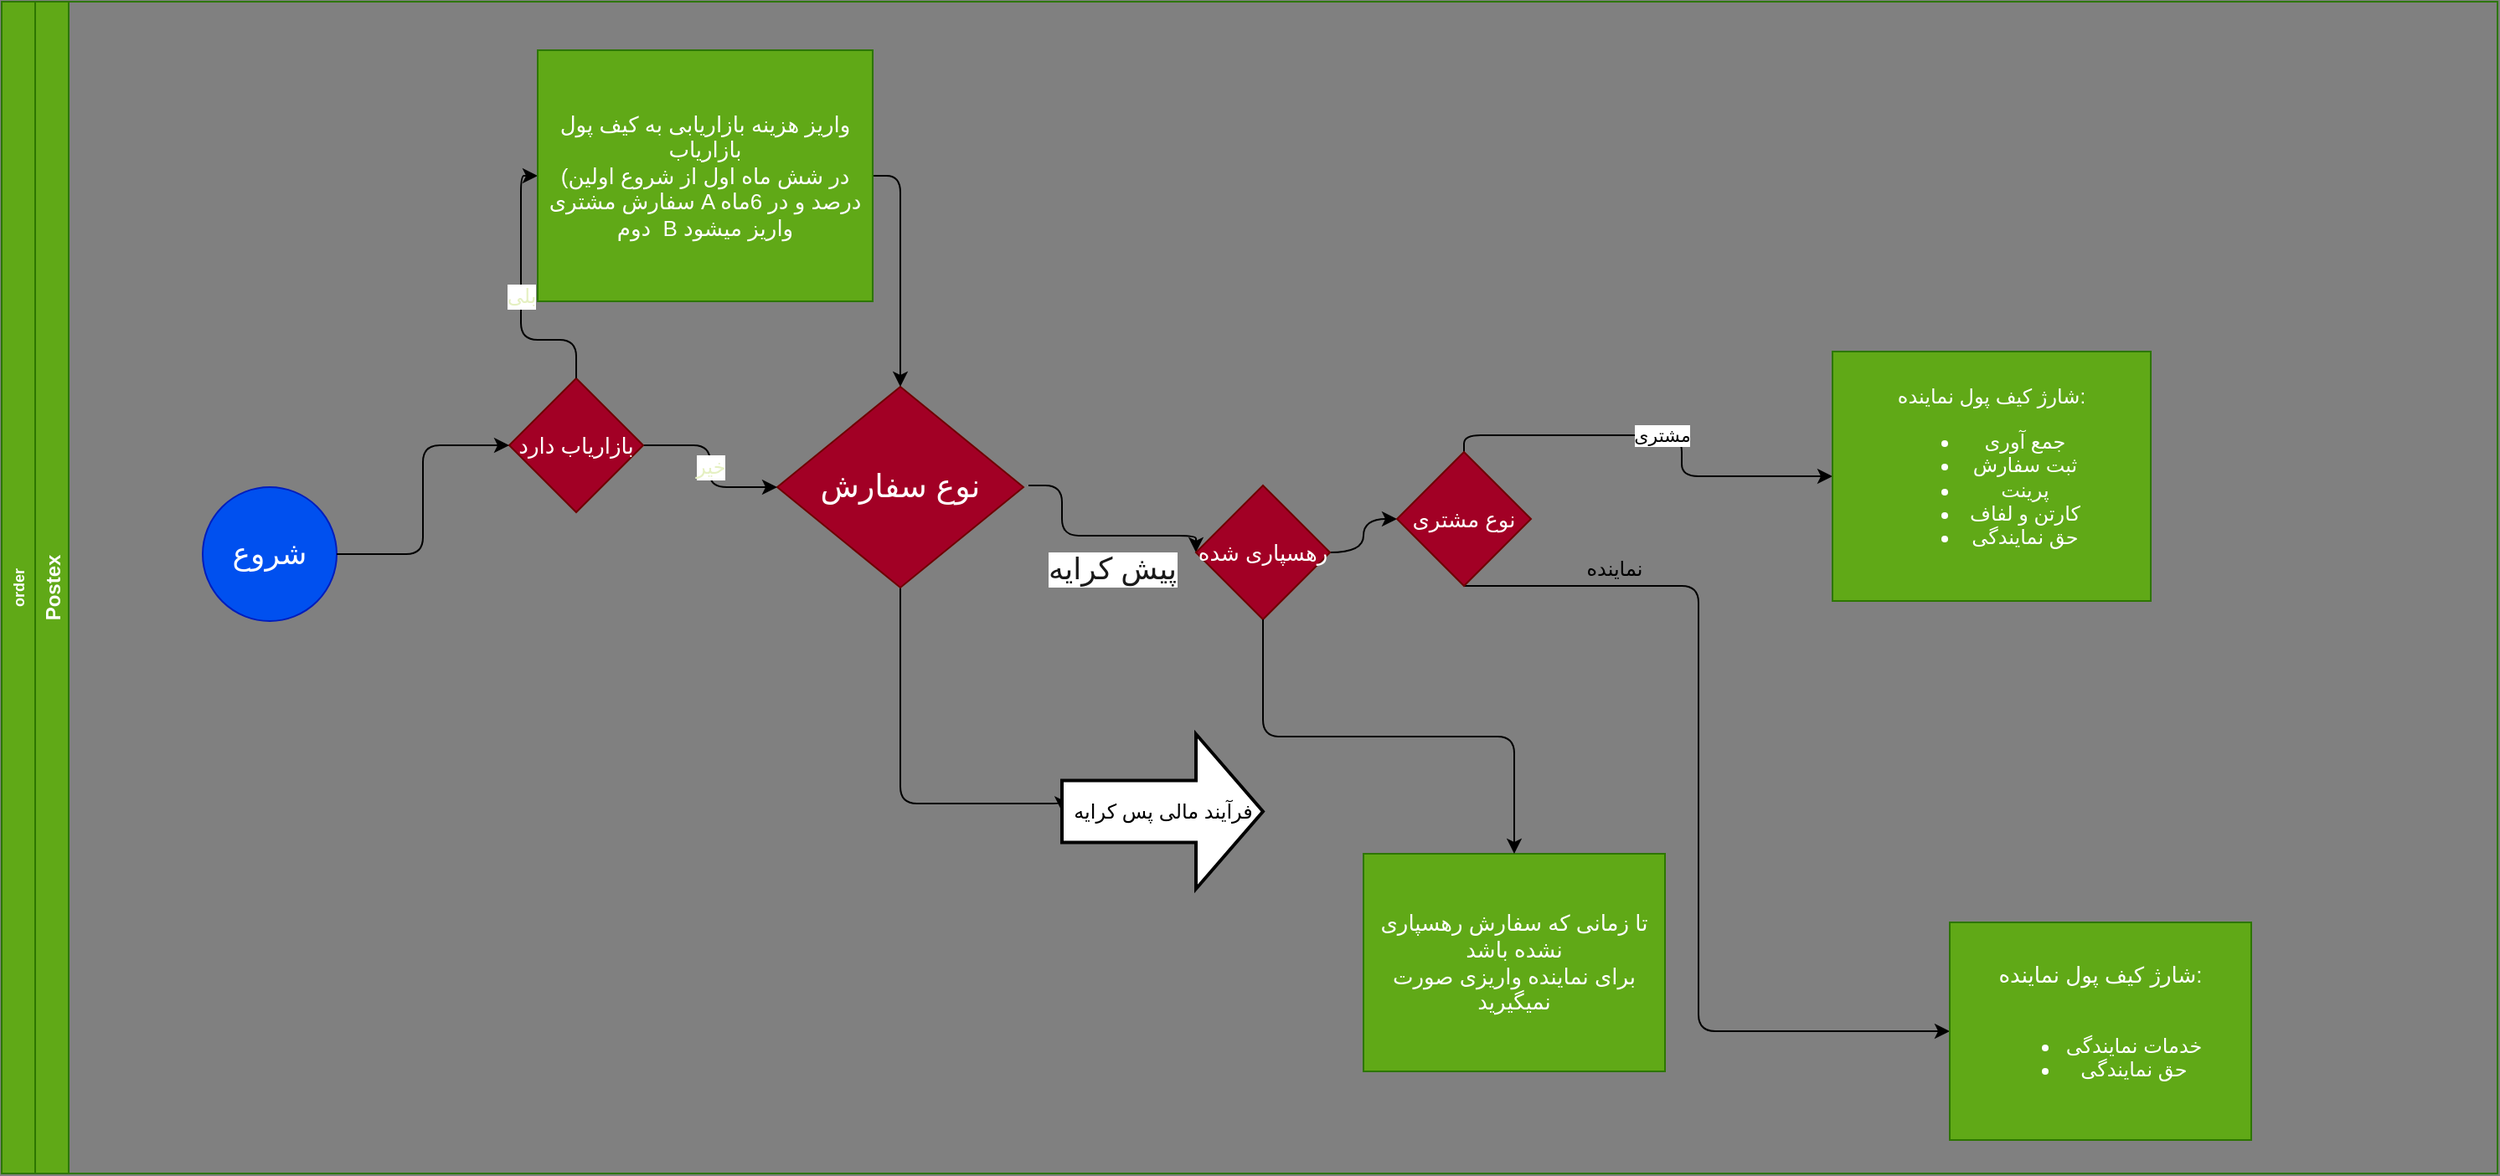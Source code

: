 <mxfile>
    <diagram id="inNcArHntUs9PveNn5Oe" name="Page-1">
        <mxGraphModel dx="756" dy="567" grid="0" gridSize="10" guides="1" tooltips="1" connect="1" arrows="1" fold="1" page="1" pageScale="1" pageWidth="2336" pageHeight="1654" background="#808080" math="0" shadow="0">
            <root>
                <mxCell id="0"/>
                <mxCell id="1" parent="0"/>
                <mxCell id="26" value="order" style="swimlane;childLayout=stackLayout;resizeParent=1;resizeParentMax=0;horizontal=0;startSize=20;horizontalStack=0;fillColor=#60a917;strokeColor=#2D7600;fontColor=#ffffff;fontSize=9;" parent="1" vertex="1">
                    <mxGeometry x="110" y="91" width="1490" height="700" as="geometry"/>
                </mxCell>
                <mxCell id="44" value="Postex" style="swimlane;startSize=20;horizontal=0;fillColor=#60a917;strokeColor=#2D7600;fontColor=#ffffff;" parent="26" vertex="1">
                    <mxGeometry x="20" width="1470" height="700" as="geometry"/>
                </mxCell>
                <mxCell id="46" value="&lt;font style=&quot;font-size: 18px&quot;&gt;شروع&lt;/font&gt;" style="ellipse;whiteSpace=wrap;html=1;aspect=fixed;fontSize=13;fillColor=#0050ef;strokeColor=#001DBC;fontColor=#ffffff;" parent="44" vertex="1">
                    <mxGeometry x="100" y="290" width="80" height="80" as="geometry"/>
                </mxCell>
                <mxCell id="155" style="edgeStyle=elbowEdgeStyle;elbow=vertical;html=1;exitX=0.5;exitY=1;exitDx=0;exitDy=0;entryX=0;entryY=0.5;entryDx=0;entryDy=0;entryPerimeter=0;" parent="44" source="71" target="127" edge="1">
                    <mxGeometry relative="1" as="geometry">
                        <mxPoint x="663" y="484" as="targetPoint"/>
                        <Array as="points">
                            <mxPoint x="543" y="479"/>
                        </Array>
                    </mxGeometry>
                </mxCell>
                <mxCell id="71" value="&lt;font style=&quot;font-size: 19px&quot;&gt;نوع سفارش&lt;/font&gt;" style="rhombus;whiteSpace=wrap;html=1;fontSize=13;fontColor=#ffffff;strokeColor=#6F0000;fillColor=#a20025;" parent="44" vertex="1">
                    <mxGeometry x="443" y="230" width="147" height="120" as="geometry"/>
                </mxCell>
                <mxCell id="137" value="&lt;span style=&quot;font-size: 18px&quot;&gt;پیش کرایه&lt;/span&gt;" style="edgeStyle=orthogonalEdgeStyle;html=1;entryX=0;entryY=0.5;entryDx=0;entryDy=0;fontSize=12;align=left;fontColor=#1A1A1A;" parent="44" target="136" edge="1">
                    <mxGeometry x="-0.286" y="-22" relative="1" as="geometry">
                        <mxPoint x="593" y="289" as="sourcePoint"/>
                        <Array as="points">
                            <mxPoint x="613" y="289"/>
                            <mxPoint x="613" y="319"/>
                            <mxPoint x="693" y="319"/>
                        </Array>
                        <mxPoint x="-10" y="-2" as="offset"/>
                    </mxGeometry>
                </mxCell>
                <mxCell id="127" value="فرآیند مالی پس کرایه" style="verticalLabelPosition=middle;verticalAlign=middle;html=1;strokeWidth=2;shape=mxgraph.arrows2.arrow;dy=0.6;dx=40;notch=0;fontSize=12;horizontal=1;labelPosition=center;align=center;" parent="44" vertex="1">
                    <mxGeometry x="613" y="437.5" width="120" height="92.5" as="geometry"/>
                </mxCell>
                <mxCell id="147" style="edgeStyle=orthogonalEdgeStyle;html=1;exitX=1;exitY=0.5;exitDx=0;exitDy=0;curved=1;" parent="44" source="136" target="139" edge="1">
                    <mxGeometry relative="1" as="geometry"/>
                </mxCell>
                <mxCell id="136" value="رهسپاری شده" style="rhombus;whiteSpace=wrap;html=1;fontSize=13;fontColor=#ffffff;strokeColor=#6F0000;fillColor=#a20025;" parent="44" vertex="1">
                    <mxGeometry x="693" y="289" width="80" height="80" as="geometry"/>
                </mxCell>
                <mxCell id="156" style="edgeStyle=orthogonalEdgeStyle;html=1;exitX=0.5;exitY=1;exitDx=0;exitDy=0;entryX=0;entryY=0.5;entryDx=0;entryDy=0;" parent="44" source="139" target="152" edge="1">
                    <mxGeometry relative="1" as="geometry">
                        <Array as="points">
                            <mxPoint x="993" y="349"/>
                            <mxPoint x="993" y="615"/>
                        </Array>
                    </mxGeometry>
                </mxCell>
                <mxCell id="157" value="&lt;div&gt;مشتری&lt;/div&gt;" style="edgeStyle=orthogonalEdgeStyle;html=1;exitX=0.5;exitY=0;exitDx=0;exitDy=0;entryX=0;entryY=0.5;entryDx=0;entryDy=0;" parent="44" source="139" target="148" edge="1">
                    <mxGeometry relative="1" as="geometry"/>
                </mxCell>
                <mxCell id="139" value="نوع مشتری" style="rhombus;whiteSpace=wrap;html=1;fontSize=13;fontColor=#ffffff;strokeColor=#6F0000;fillColor=#a20025;" parent="44" vertex="1">
                    <mxGeometry x="813" y="269" width="80" height="80" as="geometry"/>
                </mxCell>
                <mxCell id="146" value="خیر" style="edgeStyle=orthogonalEdgeStyle;html=1;exitX=1;exitY=0.5;exitDx=0;exitDy=0;entryX=0;entryY=0.5;entryDx=0;entryDy=0;fontSize=12;fontColor=#E5F0C2;" parent="44" source="143" target="71" edge="1">
                    <mxGeometry relative="1" as="geometry"/>
                </mxCell>
                <mxCell id="143" value="بازاریاب دارد" style="rhombus;whiteSpace=wrap;html=1;fontSize=13;fontColor=#ffffff;strokeColor=#6F0000;fillColor=#a20025;" parent="44" vertex="1">
                    <mxGeometry x="283" y="225" width="80" height="80" as="geometry"/>
                </mxCell>
                <mxCell id="132" style="edgeStyle=orthogonalEdgeStyle;html=1;exitX=1;exitY=0.5;exitDx=0;exitDy=0;entryX=0;entryY=0.5;entryDx=0;entryDy=0;fontSize=18;fontColor=#E5F0C2;" parent="44" source="46" target="143" edge="1">
                    <mxGeometry relative="1" as="geometry"/>
                </mxCell>
                <mxCell id="152" value="&lt;div&gt;شارژ کیف پول نماینده:&lt;/div&gt;&lt;div&gt;&lt;br&gt;&lt;/div&gt;&lt;ul style=&quot;font-size: 12px&quot;&gt;&lt;li style=&quot;font-size: 12px&quot;&gt;خدمات نمایندگی&lt;br&gt;&lt;/li&gt;&lt;li style=&quot;font-size: 12px&quot;&gt;حق نمایندگی&lt;/li&gt;&lt;/ul&gt;" style="whiteSpace=wrap;html=1;fontSize=13;fontColor=#ffffff;strokeColor=#2D7600;fillColor=#60a917;" parent="44" vertex="1">
                    <mxGeometry x="1143" y="550" width="180" height="130" as="geometry"/>
                </mxCell>
                <mxCell id="154" value="نماینده" style="text;html=1;strokeColor=none;fillColor=none;align=center;verticalAlign=middle;whiteSpace=wrap;rounded=0;" parent="44" vertex="1">
                    <mxGeometry x="923" y="329" width="40" height="20" as="geometry"/>
                </mxCell>
                <mxCell id="148" value="شارژ کیف پول نماینده:&lt;br style=&quot;font-size: 12px;&quot;&gt;&lt;ul style=&quot;font-size: 12px;&quot;&gt;&lt;li style=&quot;font-size: 12px;&quot;&gt;جمع آوری&lt;/li&gt;&lt;li style=&quot;font-size: 12px;&quot;&gt;ثبت سفارش&lt;/li&gt;&lt;li style=&quot;font-size: 12px;&quot;&gt;پرینت&lt;/li&gt;&lt;li style=&quot;font-size: 12px;&quot;&gt;کارتن و لفاف&lt;/li&gt;&lt;li style=&quot;font-size: 12px;&quot;&gt;حق نمایندگی&lt;/li&gt;&lt;/ul&gt;" style="whiteSpace=wrap;html=1;fontSize=12;fontColor=#ffffff;strokeColor=#2D7600;fillColor=#60a917;spacing=0;" parent="44" vertex="1">
                    <mxGeometry x="1073" y="209" width="190" height="149" as="geometry"/>
                </mxCell>
                <mxCell id="162" value="تا زمانی که سفارش رهسپاری نشده باشد &lt;br&gt;&lt;div&gt;برای نماینده واریزی صورت نمیگیرید&lt;/div&gt;" style="whiteSpace=wrap;html=1;fontSize=13;fontColor=#ffffff;strokeColor=#2D7600;fillColor=#60a917;" parent="44" vertex="1">
                    <mxGeometry x="793" y="509" width="180" height="130" as="geometry"/>
                </mxCell>
                <mxCell id="159" style="edgeStyle=orthogonalEdgeStyle;html=1;exitX=0.5;exitY=1;exitDx=0;exitDy=0;fontColor=#1A1A1A;" parent="44" source="136" target="162" edge="1">
                    <mxGeometry relative="1" as="geometry">
                        <mxPoint x="893" y="499" as="targetPoint"/>
                    </mxGeometry>
                </mxCell>
                <mxCell id="145" value="بلی" style="edgeStyle=orthogonalEdgeStyle;html=1;exitX=0.5;exitY=0;exitDx=0;exitDy=0;fontSize=12;fontColor=#E5F0C2;entryX=0;entryY=0.5;entryDx=0;entryDy=0;" parent="44" source="143" target="131" edge="1">
                    <mxGeometry relative="1" as="geometry">
                        <mxPoint x="420.0" y="669" as="targetPoint"/>
                    </mxGeometry>
                </mxCell>
                <mxCell id="133" style="edgeStyle=orthogonalEdgeStyle;html=1;exitX=1;exitY=0.5;exitDx=0;exitDy=0;fontSize=18;fontColor=#E5F0C2;" parent="44" source="131" target="71" edge="1">
                    <mxGeometry relative="1" as="geometry"/>
                </mxCell>
                <mxCell id="131" value="واریز هزینه بازاریابی به کیف پول بازاریاب&lt;br&gt;(در شش ماه اول از شروع اولین سفارش مشتری A درصد و در 6ماه دوم&amp;nbsp; B واریز میشود" style="whiteSpace=wrap;html=1;fontSize=13;fontColor=#ffffff;strokeColor=#2D7600;fillColor=#60a917;" parent="44" vertex="1">
                    <mxGeometry x="300" y="29" width="200" height="150" as="geometry"/>
                </mxCell>
            </root>
        </mxGraphModel>
    </diagram>
</mxfile>
